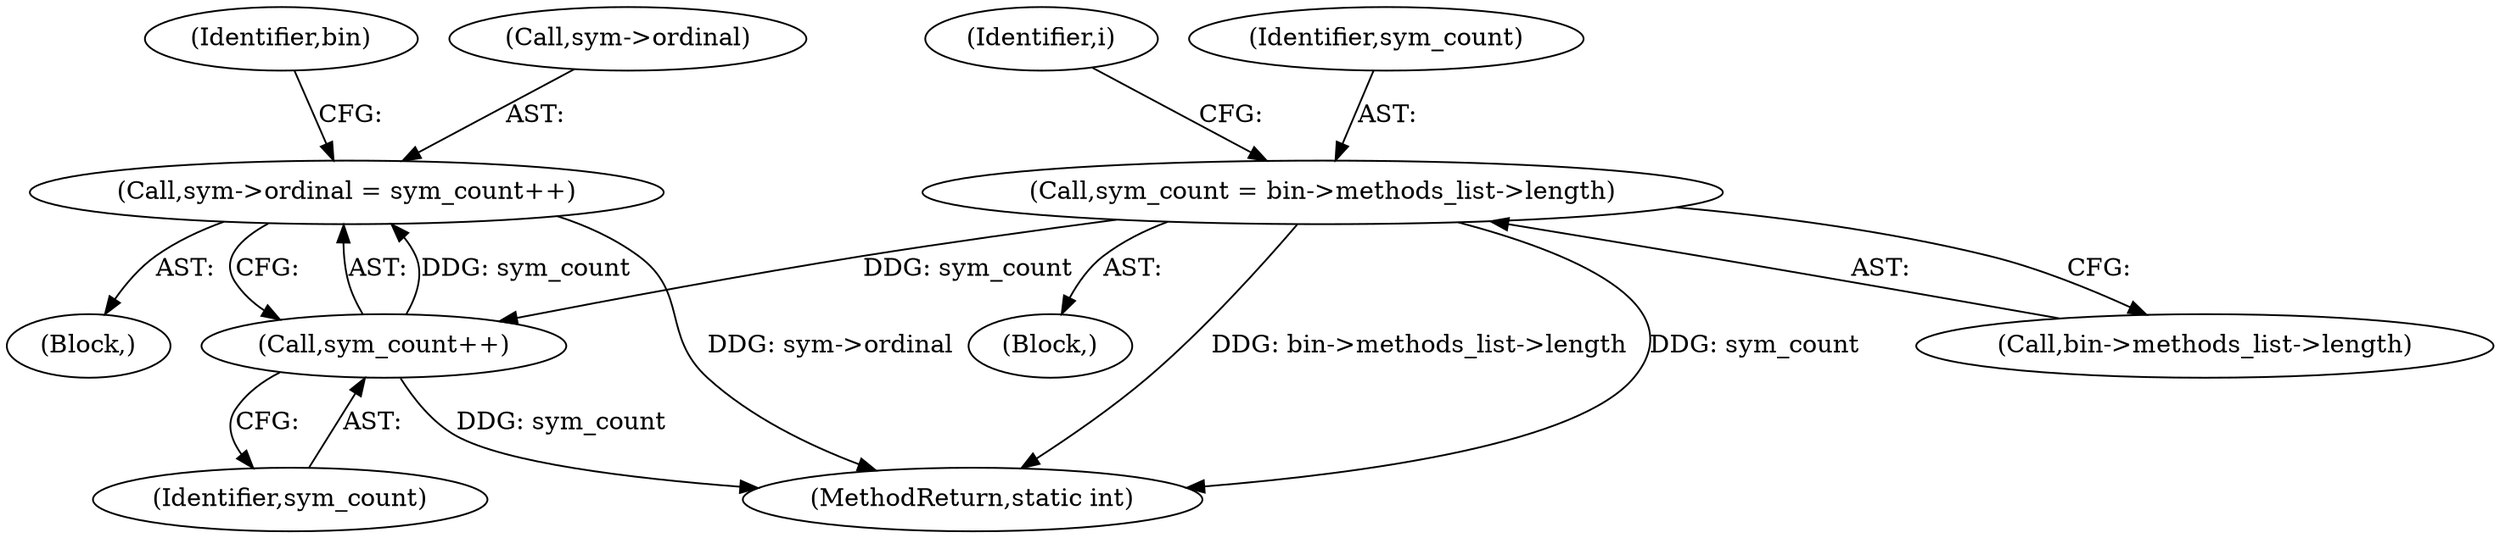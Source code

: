 digraph "0_radare2_ead645853a63bf83d8386702cad0cf23b31d7eeb@pointer" {
"1000586" [label="(Call,sym->ordinal = sym_count++)"];
"1000590" [label="(Call,sym_count++)"];
"1000380" [label="(Call,sym_count = bin->methods_list->length)"];
"1000617" [label="(MethodReturn,static int)"];
"1000594" [label="(Identifier,bin)"];
"1000374" [label="(Block,)"];
"1000591" [label="(Identifier,sym_count)"];
"1000587" [label="(Call,sym->ordinal)"];
"1000586" [label="(Call,sym->ordinal = sym_count++)"];
"1000498" [label="(Block,)"];
"1000380" [label="(Call,sym_count = bin->methods_list->length)"];
"1000382" [label="(Call,bin->methods_list->length)"];
"1000389" [label="(Identifier,i)"];
"1000381" [label="(Identifier,sym_count)"];
"1000590" [label="(Call,sym_count++)"];
"1000586" -> "1000498"  [label="AST: "];
"1000586" -> "1000590"  [label="CFG: "];
"1000587" -> "1000586"  [label="AST: "];
"1000590" -> "1000586"  [label="AST: "];
"1000594" -> "1000586"  [label="CFG: "];
"1000586" -> "1000617"  [label="DDG: sym->ordinal"];
"1000590" -> "1000586"  [label="DDG: sym_count"];
"1000590" -> "1000591"  [label="CFG: "];
"1000591" -> "1000590"  [label="AST: "];
"1000590" -> "1000617"  [label="DDG: sym_count"];
"1000380" -> "1000590"  [label="DDG: sym_count"];
"1000380" -> "1000374"  [label="AST: "];
"1000380" -> "1000382"  [label="CFG: "];
"1000381" -> "1000380"  [label="AST: "];
"1000382" -> "1000380"  [label="AST: "];
"1000389" -> "1000380"  [label="CFG: "];
"1000380" -> "1000617"  [label="DDG: bin->methods_list->length"];
"1000380" -> "1000617"  [label="DDG: sym_count"];
}
